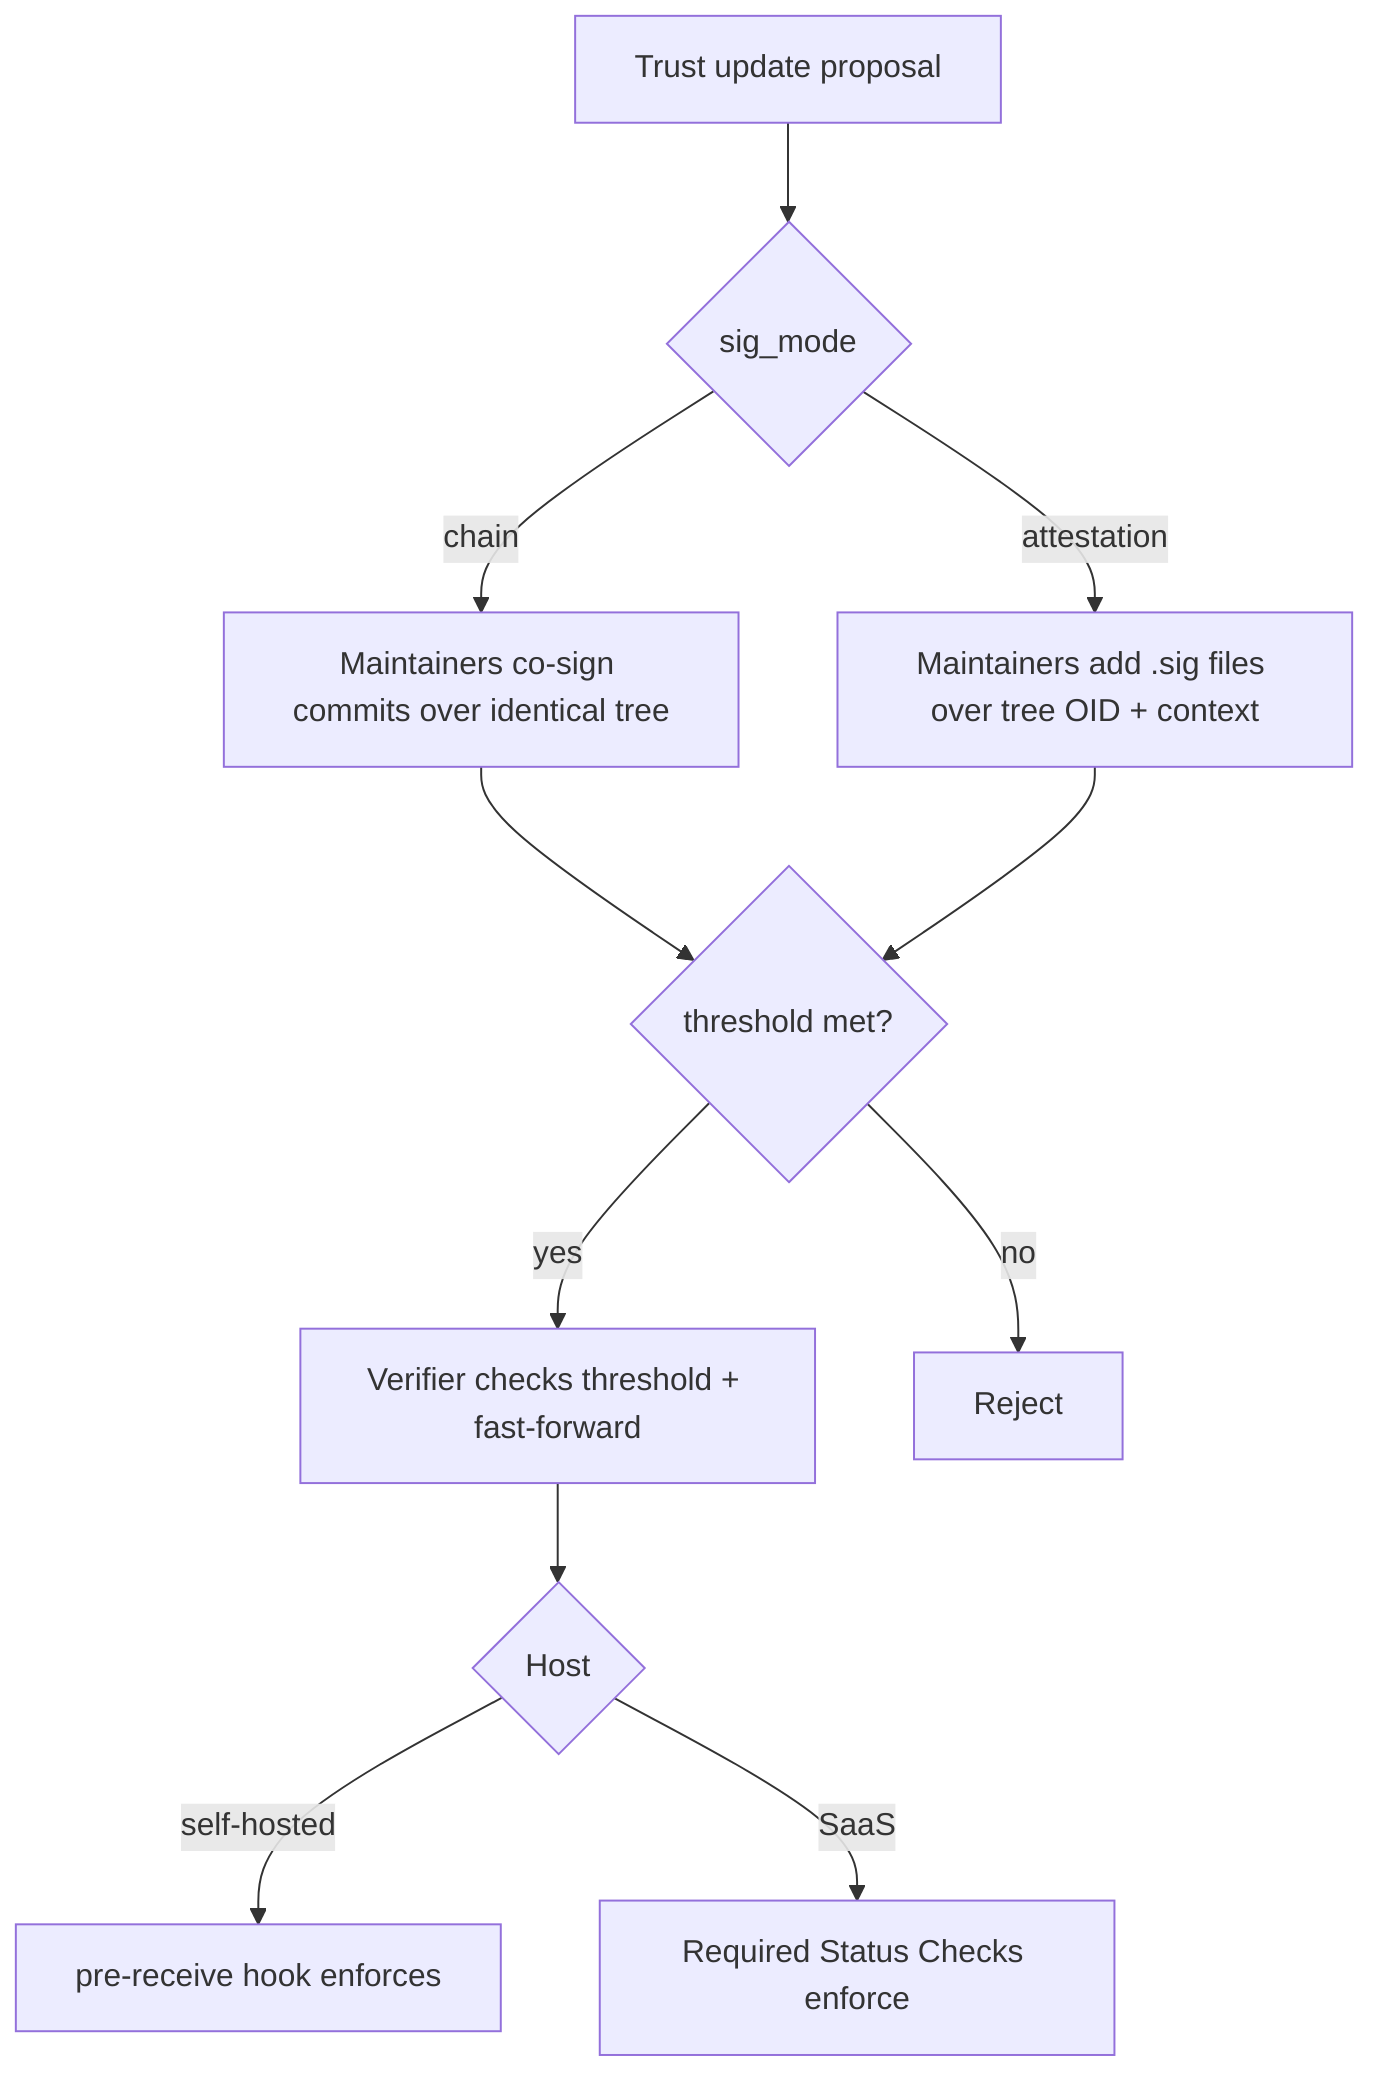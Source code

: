 flowchart TD
  A[Trust update proposal] --> B{sig_mode}
  B -->|chain| C[Maintainers co-sign commits over identical tree]
  B -->|attestation| D[Maintainers add .sig files over tree OID + context]
  C --> E{threshold met?}
  D --> E
  E -->|yes| F[Verifier checks threshold + fast-forward]
  E -->|no| G[Reject]
  F --> H{Host}
  H -->|self-hosted| I[pre-receive hook enforces]
  H -->|SaaS| J[Required Status Checks enforce]